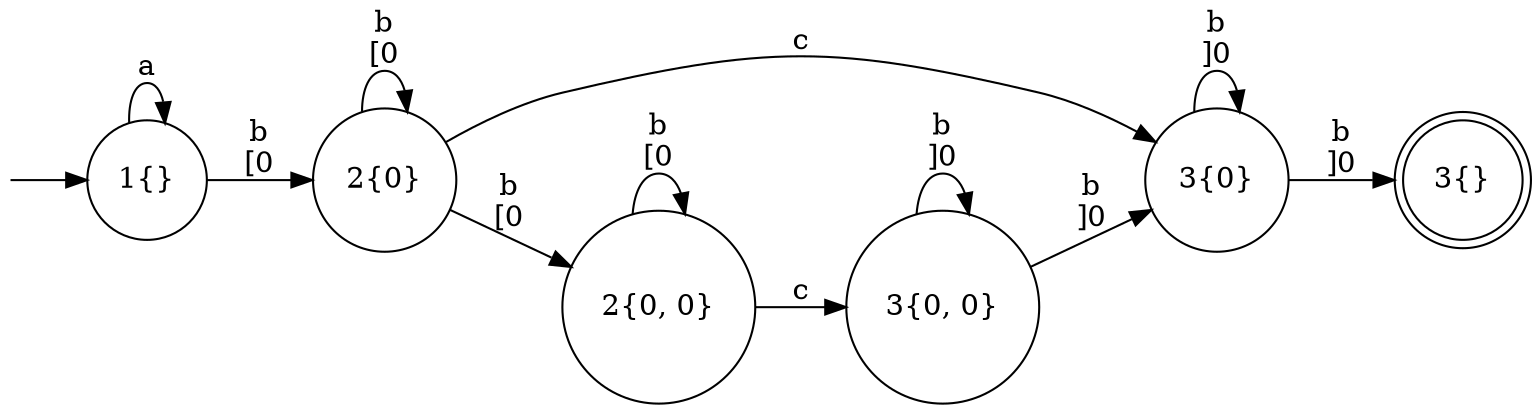 digraph {
	node [shape=circle];
	Q0 [style=invisible, height=0, width=0, fixedsize=true];
	graph [rankdir="LR"];

	"1{}" [start=true];
	Q0 -> "1{}";

	"3{}" [end=true,shape=doublecircle];

	"1{}";
	"3{}";
	"2{0}";
	"3{0}";
	"3{0, 0}";
	"2{0, 0}";

	"3{0, 0}" -> "3{0}"  [item="b]0", label="b\n]0"];
	"1{}" -> "2{0}"  [item="b[0", label="b\n[0"];
	"2{0}" -> "3{0}"  [item="c", label="c"];
	"2{0}" -> "2{0, 0}"  [item="b[0", label="b\n[0"];
	"1{}" -> "1{}"  [item="a", label="a"];
	"3{0}" -> "3{}"  [item="b]0", label="b\n]0"];
	"2{0, 0}" -> "3{0, 0}"  [item="c", label="c"];
	"2{0}" -> "2{0}"  [item="b[0", label="b\n[0"];
	"3{0}" -> "3{0}"  [item="b]0", label="b\n]0"];
	"2{0, 0}" -> "2{0, 0}"  [item="b[0", label="b\n[0"];
	"3{0, 0}" -> "3{0, 0}"  [item="b]0", label="b\n]0"];
}
